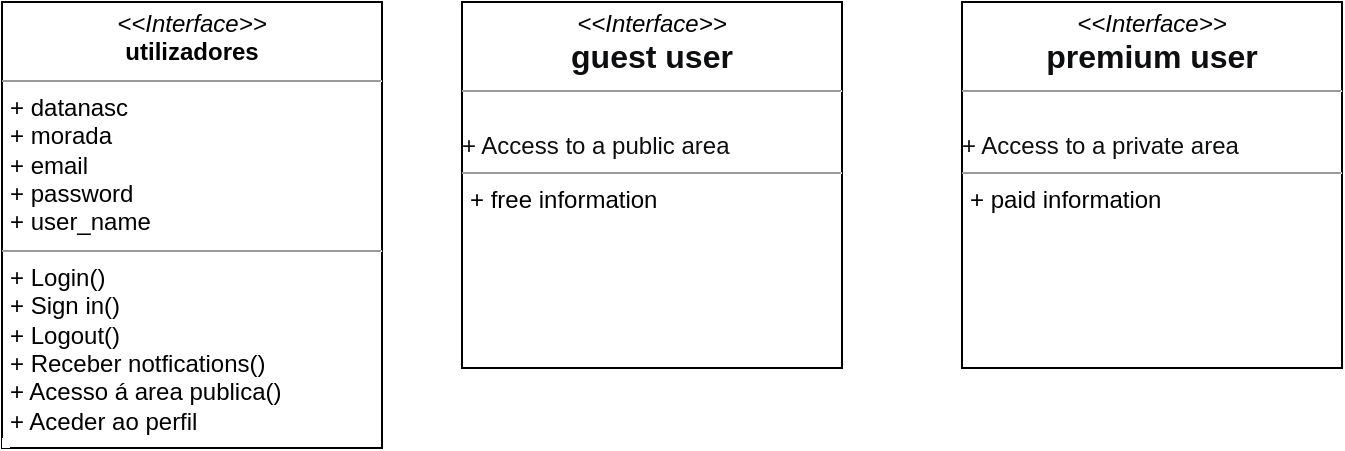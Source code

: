 <mxfile version="20.6.2" type="github">
  <diagram name="Page-1" id="c4acf3e9-155e-7222-9cf6-157b1a14988f">
    <mxGraphModel dx="1406" dy="745" grid="1" gridSize="10" guides="1" tooltips="1" connect="1" arrows="1" fold="1" page="1" pageScale="1" pageWidth="850" pageHeight="1100" background="none" math="0" shadow="0">
      <root>
        <mxCell id="0" />
        <mxCell id="1" parent="0" />
        <mxCell id="5d2195bd80daf111-18" value="&lt;p style=&quot;margin:0px;margin-top:4px;text-align:center;&quot;&gt;&lt;i&gt;&amp;lt;&amp;lt;Interface&amp;gt;&amp;gt;&lt;/i&gt;&lt;br&gt;&lt;b&gt;utilizadores&lt;/b&gt;&lt;/p&gt;&lt;hr size=&quot;1&quot;&gt;&lt;p style=&quot;margin:0px;margin-left:4px;&quot;&gt;+ datanasc&lt;br&gt;+ morada&lt;/p&gt;&lt;p style=&quot;margin:0px;margin-left:4px;&quot;&gt;+ email&lt;/p&gt;&lt;p style=&quot;margin:0px;margin-left:4px;&quot;&gt;&lt;span style=&quot;background-color: initial;&quot;&gt;+ password&lt;br&gt;&lt;/span&gt;+ user_name&lt;/p&gt;&lt;hr size=&quot;1&quot;&gt;&lt;p style=&quot;margin:0px;margin-left:4px;&quot;&gt;+ Login()&lt;br&gt;+ Sign in()&lt;/p&gt;&lt;p style=&quot;margin:0px;margin-left:4px;&quot;&gt;+ Logout()&lt;/p&gt;&lt;p style=&quot;margin:0px;margin-left:4px;&quot;&gt;+ Receber notfications()&lt;/p&gt;&lt;p style=&quot;margin:0px;margin-left:4px;&quot;&gt;+ Acesso á area publica()&lt;br&gt;+ Aceder ao perfil&lt;/p&gt;&lt;span style=&quot;background-color: rgb(255, 255, 255); color: rgb(220, 221, 222); font-size: 16px;&quot;&gt;&amp;nbsp;&lt;/span&gt;" style="verticalAlign=top;align=left;overflow=fill;fontSize=12;fontFamily=Helvetica;html=1;rounded=0;shadow=0;comic=0;labelBackgroundColor=none;strokeWidth=1" parent="1" vertex="1">
          <mxGeometry x="40" y="87" width="190" height="223" as="geometry" />
        </mxCell>
        <mxCell id="U7lJX6atKXLj5nYf8dTg-1" value="&lt;p style=&quot;margin:0px;margin-top:4px;text-align:center;&quot;&gt;&lt;i&gt;&amp;lt;&amp;lt;Interface&amp;gt;&amp;gt;&lt;/i&gt;&lt;br&gt;&lt;span id=&quot;docs-internal-guid-162300e9-7fff-615d-8241-27b93749e002&quot;&gt;&lt;b&gt;&lt;span style=&quot;font-size: 12pt; font-family: Arial; color: rgb(13, 14, 16); background-color: transparent; font-variant-numeric: normal; font-variant-east-asian: normal; vertical-align: baseline;&quot;&gt;guest &lt;/span&gt;&lt;span style=&quot;font-size: 12pt; color: rgb(13, 14, 16); background-color: transparent; font-variant-numeric: normal; font-variant-east-asian: normal; vertical-align: baseline;&quot;&gt;user&lt;/span&gt;&lt;/b&gt;&lt;/span&gt;&lt;br&gt;&lt;/p&gt;&lt;hr size=&quot;1&quot;&gt;&lt;p style=&quot;margin:0px;margin-left:4px;&quot;&gt;&lt;br&gt;&lt;/p&gt;&lt;span id=&quot;docs-internal-guid-a093aedd-7fff-57dc-1b45-3bb8c17fe3ff&quot;&gt;&lt;span style=&quot;background-color: transparent; font-variant-numeric: normal; font-variant-east-asian: normal; vertical-align: baseline;&quot;&gt;&lt;font style=&quot;font-size: 12px;&quot;&gt;&lt;font color=&quot;#0d0e10&quot;&gt;+ Access to a public area&amp;nbsp;&lt;/font&gt;&lt;/font&gt;&lt;/span&gt;&lt;/span&gt;&lt;hr size=&quot;1&quot;&gt;&lt;p style=&quot;margin:0px;margin-left:4px;&quot;&gt;+ free information&lt;/p&gt;" style="verticalAlign=top;align=left;overflow=fill;fontSize=12;fontFamily=Helvetica;html=1;rounded=0;shadow=0;comic=0;labelBackgroundColor=none;strokeWidth=1" parent="1" vertex="1">
          <mxGeometry x="270" y="87" width="190" height="183" as="geometry" />
        </mxCell>
        <mxCell id="U7lJX6atKXLj5nYf8dTg-3" value="&lt;p style=&quot;margin:0px;margin-top:4px;text-align:center;&quot;&gt;&lt;i&gt;&amp;lt;&amp;lt;Interface&amp;gt;&amp;gt;&lt;/i&gt;&lt;br&gt;&lt;span id=&quot;docs-internal-guid-162300e9-7fff-615d-8241-27b93749e002&quot;&gt;&lt;b&gt;&lt;span style=&quot;font-size: 12pt; font-family: Arial; color: rgb(13, 14, 16); background-color: transparent; font-variant-numeric: normal; font-variant-east-asian: normal; vertical-align: baseline;&quot;&gt;premium&amp;nbsp;&lt;/span&gt;&lt;span style=&quot;font-size: 12pt; color: rgb(13, 14, 16); background-color: transparent; font-variant-numeric: normal; font-variant-east-asian: normal; vertical-align: baseline;&quot;&gt;user&lt;/span&gt;&lt;/b&gt;&lt;/span&gt;&lt;br&gt;&lt;/p&gt;&lt;hr size=&quot;1&quot;&gt;&lt;p style=&quot;margin:0px;margin-left:4px;&quot;&gt;&lt;br&gt;&lt;/p&gt;&lt;span id=&quot;docs-internal-guid-a093aedd-7fff-57dc-1b45-3bb8c17fe3ff&quot;&gt;&lt;span style=&quot;background-color: transparent; font-variant-numeric: normal; font-variant-east-asian: normal; vertical-align: baseline;&quot;&gt;&lt;font style=&quot;font-size: 12px;&quot;&gt;&lt;font color=&quot;#0d0e10&quot;&gt;+ Access to a private area&amp;nbsp;&lt;/font&gt;&lt;/font&gt;&lt;/span&gt;&lt;/span&gt;&lt;hr size=&quot;1&quot;&gt;&lt;p style=&quot;margin:0px;margin-left:4px;&quot;&gt;+ paid information&lt;/p&gt;" style="verticalAlign=top;align=left;overflow=fill;fontSize=12;fontFamily=Helvetica;html=1;rounded=0;shadow=0;comic=0;labelBackgroundColor=none;strokeWidth=1" parent="1" vertex="1">
          <mxGeometry x="520" y="87" width="190" height="183" as="geometry" />
        </mxCell>
      </root>
    </mxGraphModel>
  </diagram>
</mxfile>
